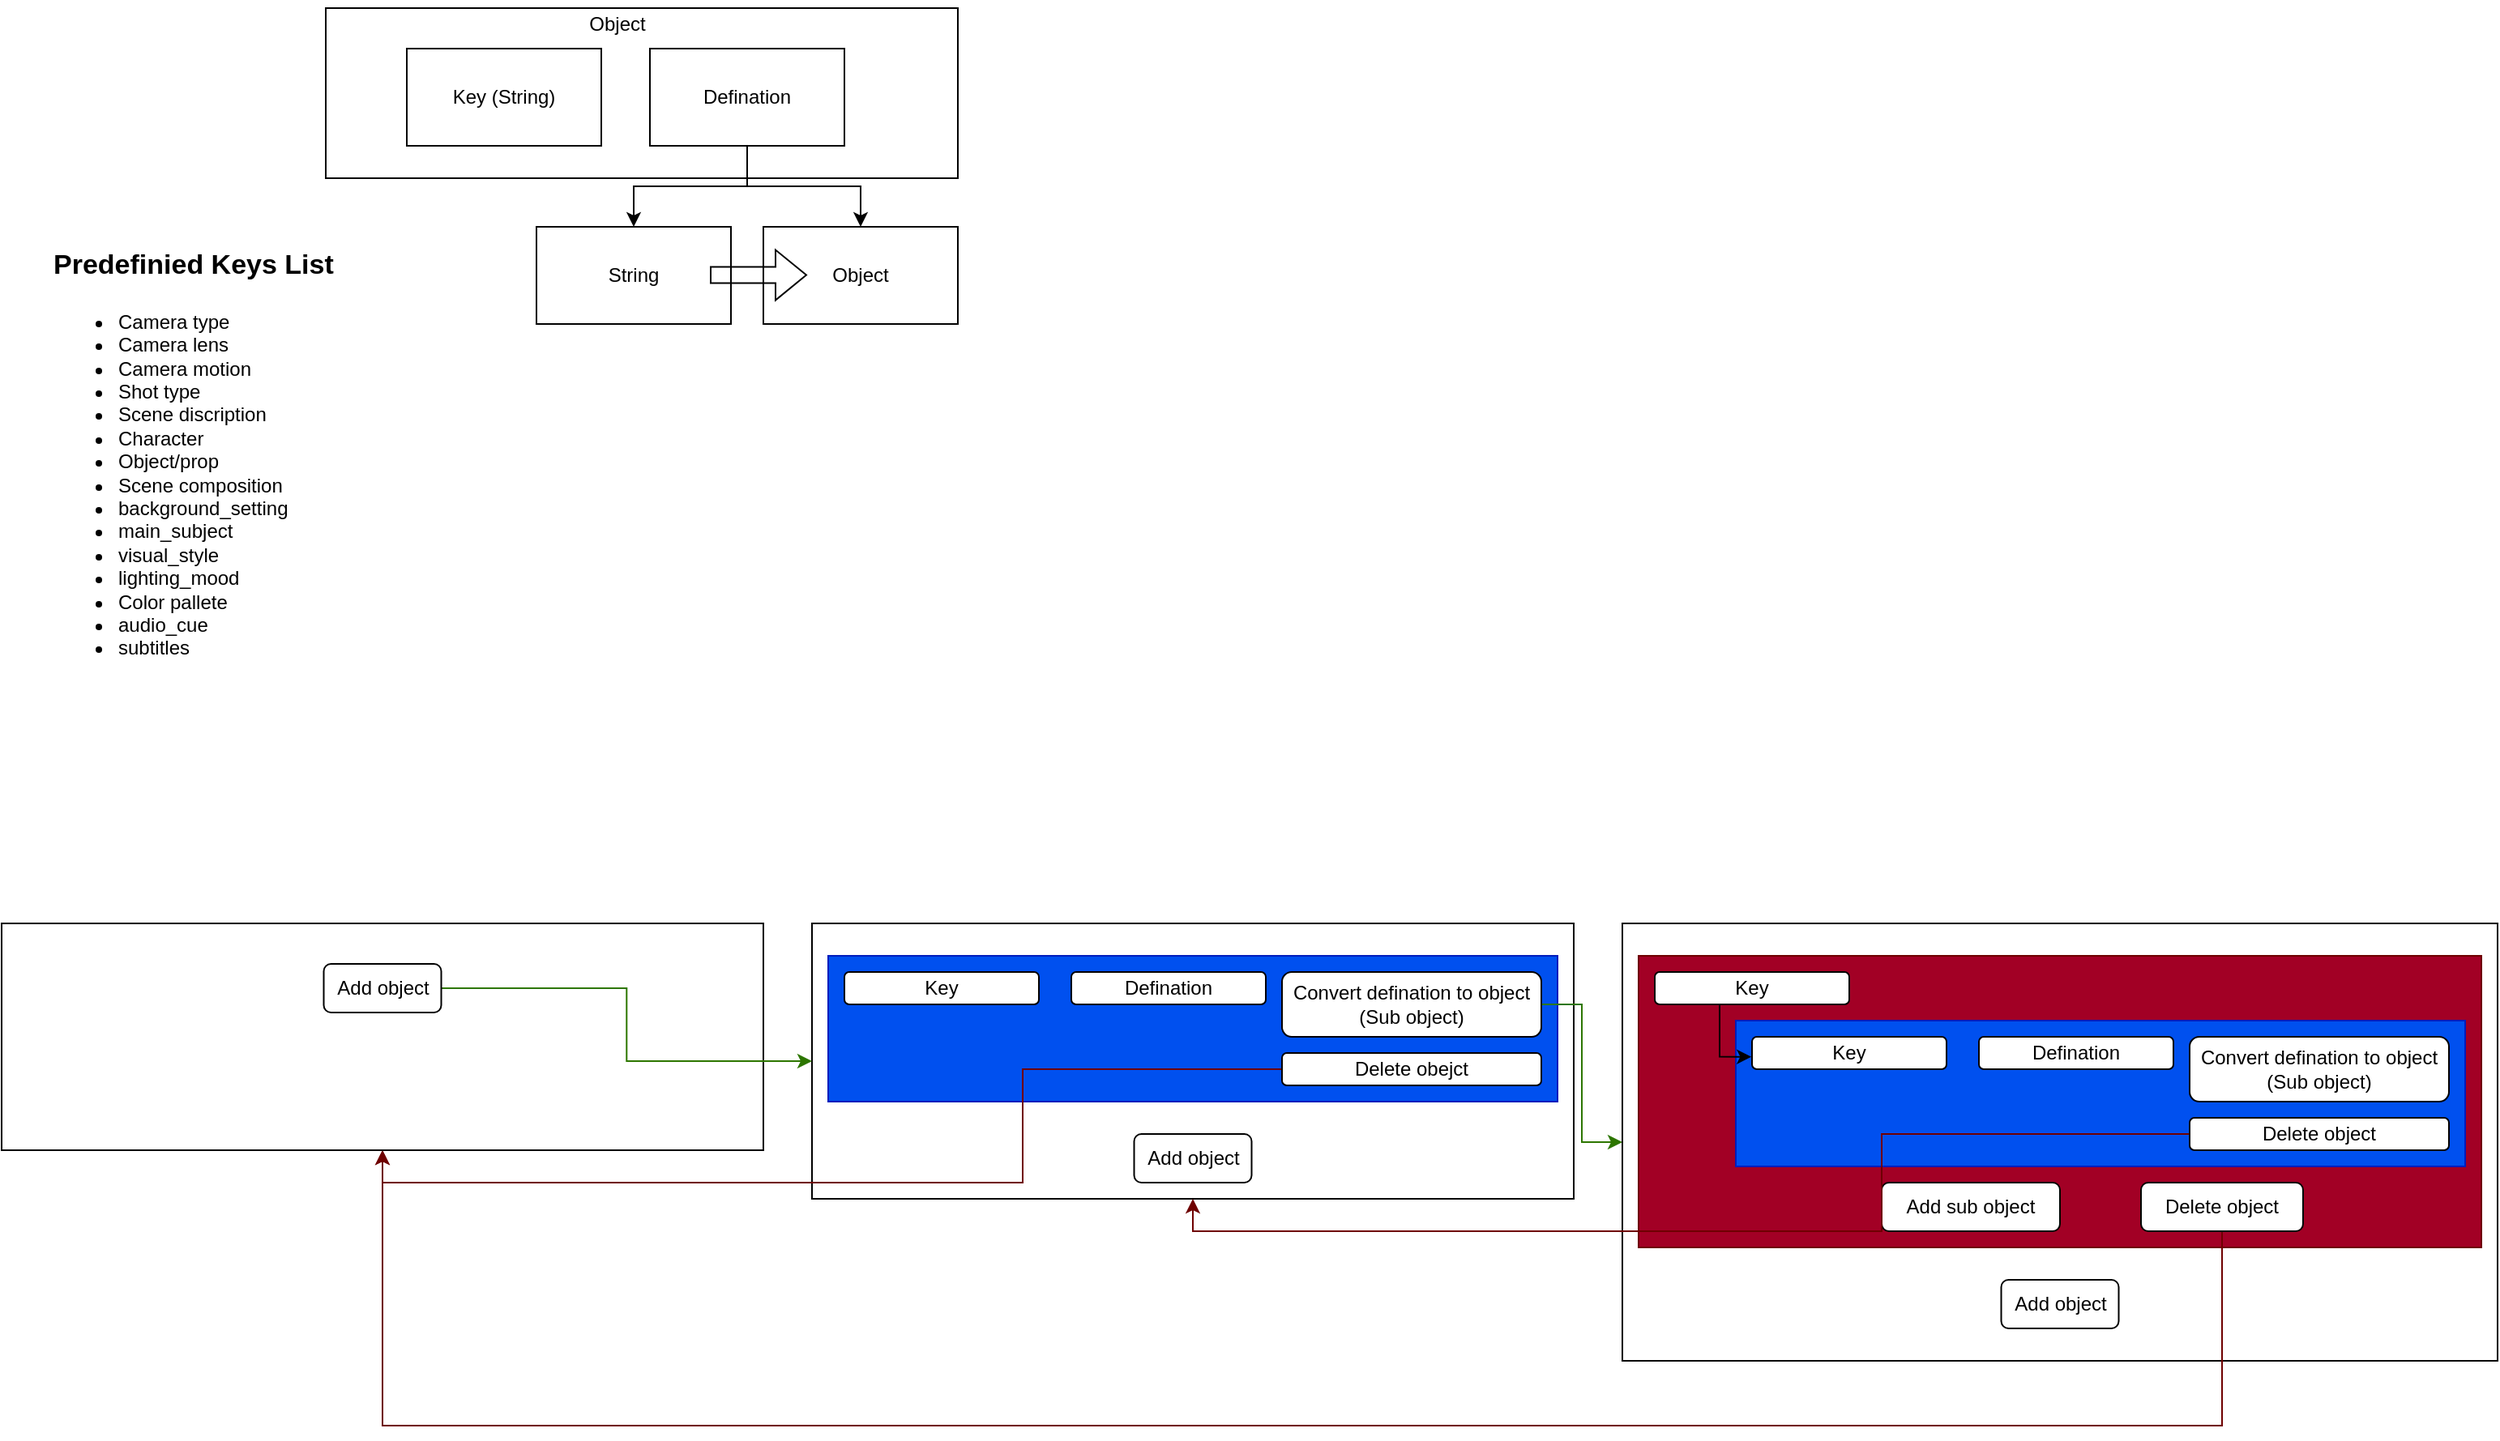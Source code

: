 <mxfile version="28.1.2">
  <diagram name="Page-1" id="_z8A0ySOr2AwadNRh9Cy">
    <mxGraphModel dx="1612" dy="992" grid="1" gridSize="10" guides="1" tooltips="1" connect="1" arrows="1" fold="1" page="1" pageScale="1" pageWidth="850" pageHeight="1100" math="0" shadow="0">
      <root>
        <mxCell id="0" />
        <mxCell id="1" parent="0" />
        <mxCell id="kpRXOnEVf18vjzhTVsNZ-5" value="" style="rounded=0;whiteSpace=wrap;html=1;fontSize=11;" vertex="1" parent="1">
          <mxGeometry x="260" y="45" width="390" height="105" as="geometry" />
        </mxCell>
        <mxCell id="kpRXOnEVf18vjzhTVsNZ-1" value="" style="rounded=0;whiteSpace=wrap;html=1;" vertex="1" parent="1">
          <mxGeometry x="310" y="70" width="120" height="60" as="geometry" />
        </mxCell>
        <mxCell id="kpRXOnEVf18vjzhTVsNZ-2" value="Key (String)" style="rounded=0;whiteSpace=wrap;html=1;" vertex="1" parent="1">
          <mxGeometry x="310" y="70" width="120" height="60" as="geometry" />
        </mxCell>
        <mxCell id="kpRXOnEVf18vjzhTVsNZ-7" style="edgeStyle=orthogonalEdgeStyle;rounded=0;orthogonalLoop=1;jettySize=auto;html=1;" edge="1" parent="1" source="kpRXOnEVf18vjzhTVsNZ-3" target="kpRXOnEVf18vjzhTVsNZ-4">
          <mxGeometry relative="1" as="geometry" />
        </mxCell>
        <mxCell id="kpRXOnEVf18vjzhTVsNZ-9" style="edgeStyle=orthogonalEdgeStyle;rounded=0;orthogonalLoop=1;jettySize=auto;html=1;" edge="1" parent="1" source="kpRXOnEVf18vjzhTVsNZ-3" target="kpRXOnEVf18vjzhTVsNZ-8">
          <mxGeometry relative="1" as="geometry" />
        </mxCell>
        <mxCell id="kpRXOnEVf18vjzhTVsNZ-3" value="Defination" style="rounded=0;whiteSpace=wrap;html=1;" vertex="1" parent="1">
          <mxGeometry x="460" y="70" width="120" height="60" as="geometry" />
        </mxCell>
        <mxCell id="kpRXOnEVf18vjzhTVsNZ-4" value="Object" style="rounded=0;whiteSpace=wrap;html=1;" vertex="1" parent="1">
          <mxGeometry x="530" y="180" width="120" height="60" as="geometry" />
        </mxCell>
        <mxCell id="kpRXOnEVf18vjzhTVsNZ-6" value="Object" style="text;html=1;align=center;verticalAlign=middle;whiteSpace=wrap;rounded=0;" vertex="1" parent="1">
          <mxGeometry x="410" y="40" width="60" height="30" as="geometry" />
        </mxCell>
        <mxCell id="kpRXOnEVf18vjzhTVsNZ-8" value="String" style="rounded=0;whiteSpace=wrap;html=1;" vertex="1" parent="1">
          <mxGeometry x="390" y="180" width="120" height="60" as="geometry" />
        </mxCell>
        <mxCell id="kpRXOnEVf18vjzhTVsNZ-10" value="" style="shape=flexArrow;endArrow=classic;html=1;rounded=0;" edge="1" parent="1">
          <mxGeometry width="50" height="50" relative="1" as="geometry">
            <mxPoint x="497" y="209.76" as="sourcePoint" />
            <mxPoint x="557" y="209.76" as="targetPoint" />
          </mxGeometry>
        </mxCell>
        <mxCell id="kpRXOnEVf18vjzhTVsNZ-12" value="&lt;h1 style=&quot;margin-top: 0px;&quot;&gt;&lt;font style=&quot;font-size: 17px;&quot;&gt;Predefinied Keys List&lt;/font&gt;&lt;/h1&gt;&lt;p&gt;&lt;/p&gt;&lt;ul&gt;&lt;li&gt;Camera type&lt;/li&gt;&lt;li&gt;Camera lens&lt;/li&gt;&lt;li&gt;Camera motion&lt;/li&gt;&lt;li&gt;Shot type&lt;/li&gt;&lt;li&gt;Scene discription&lt;/li&gt;&lt;li&gt;Character&lt;/li&gt;&lt;li&gt;Object/prop&lt;/li&gt;&lt;li&gt;Scene composition&lt;/li&gt;&lt;li&gt;background_setting&lt;/li&gt;&lt;li&gt;main_subject&lt;/li&gt;&lt;li&gt;visual_style&lt;/li&gt;&lt;li&gt;lighting_mood&lt;/li&gt;&lt;li&gt;Color pallete&lt;/li&gt;&lt;li&gt;audio_cue&lt;/li&gt;&lt;li&gt;subtitles&lt;/li&gt;&lt;/ul&gt;&lt;p&gt;&lt;/p&gt;" style="text;html=1;whiteSpace=wrap;overflow=hidden;rounded=0;" vertex="1" parent="1">
          <mxGeometry x="90" y="180" width="230" height="280" as="geometry" />
        </mxCell>
        <mxCell id="kpRXOnEVf18vjzhTVsNZ-13" value="" style="rounded=0;whiteSpace=wrap;html=1;" vertex="1" parent="1">
          <mxGeometry x="560" y="610" width="470" height="170" as="geometry" />
        </mxCell>
        <mxCell id="kpRXOnEVf18vjzhTVsNZ-27" value="" style="rounded=0;whiteSpace=wrap;html=1;fillColor=#0050ef;fontColor=#ffffff;strokeColor=#001DBC;" vertex="1" parent="1">
          <mxGeometry x="570" y="630" width="450" height="90" as="geometry" />
        </mxCell>
        <mxCell id="kpRXOnEVf18vjzhTVsNZ-15" value="Key" style="rounded=1;whiteSpace=wrap;html=1;" vertex="1" parent="1">
          <mxGeometry x="580" y="640" width="120" height="20" as="geometry" />
        </mxCell>
        <mxCell id="kpRXOnEVf18vjzhTVsNZ-16" value="Defination" style="rounded=1;whiteSpace=wrap;html=1;" vertex="1" parent="1">
          <mxGeometry x="720" y="640" width="120" height="20" as="geometry" />
        </mxCell>
        <mxCell id="kpRXOnEVf18vjzhTVsNZ-17" value="Add object" style="rounded=1;whiteSpace=wrap;html=1;" vertex="1" parent="1">
          <mxGeometry x="758.75" y="740" width="72.5" height="30" as="geometry" />
        </mxCell>
        <mxCell id="kpRXOnEVf18vjzhTVsNZ-32" style="edgeStyle=orthogonalEdgeStyle;rounded=0;orthogonalLoop=1;jettySize=auto;html=1;fillColor=#60a917;strokeColor=#2D7600;" edge="1" parent="1" source="kpRXOnEVf18vjzhTVsNZ-18" target="kpRXOnEVf18vjzhTVsNZ-19">
          <mxGeometry relative="1" as="geometry" />
        </mxCell>
        <mxCell id="kpRXOnEVf18vjzhTVsNZ-18" value="Convert defination to object (Sub object)" style="rounded=1;whiteSpace=wrap;html=1;" vertex="1" parent="1">
          <mxGeometry x="850" y="640" width="160" height="40" as="geometry" />
        </mxCell>
        <mxCell id="kpRXOnEVf18vjzhTVsNZ-19" value="" style="rounded=0;whiteSpace=wrap;html=1;" vertex="1" parent="1">
          <mxGeometry x="1060" y="610" width="540" height="270" as="geometry" />
        </mxCell>
        <mxCell id="kpRXOnEVf18vjzhTVsNZ-41" value="" style="rounded=0;whiteSpace=wrap;html=1;fillColor=#a20025;fontColor=#ffffff;strokeColor=#6F0000;" vertex="1" parent="1">
          <mxGeometry x="1070" y="630" width="520" height="180" as="geometry" />
        </mxCell>
        <mxCell id="kpRXOnEVf18vjzhTVsNZ-20" value="Key" style="rounded=1;whiteSpace=wrap;html=1;" vertex="1" parent="1">
          <mxGeometry x="1080" y="640" width="120" height="20" as="geometry" />
        </mxCell>
        <mxCell id="kpRXOnEVf18vjzhTVsNZ-22" value="Add sub object" style="rounded=1;whiteSpace=wrap;html=1;" vertex="1" parent="1">
          <mxGeometry x="1220" y="770" width="110" height="30" as="geometry" />
        </mxCell>
        <mxCell id="kpRXOnEVf18vjzhTVsNZ-31" value="" style="rounded=0;whiteSpace=wrap;html=1;fillColor=#0050ef;fontColor=#ffffff;strokeColor=#001DBC;" vertex="1" parent="1">
          <mxGeometry x="1130" y="670" width="450" height="90" as="geometry" />
        </mxCell>
        <mxCell id="kpRXOnEVf18vjzhTVsNZ-24" value="Key" style="rounded=1;whiteSpace=wrap;html=1;" vertex="1" parent="1">
          <mxGeometry x="1140" y="680" width="120" height="20" as="geometry" />
        </mxCell>
        <mxCell id="kpRXOnEVf18vjzhTVsNZ-25" value="Defination" style="rounded=1;whiteSpace=wrap;html=1;" vertex="1" parent="1">
          <mxGeometry x="1280" y="680" width="120" height="20" as="geometry" />
        </mxCell>
        <mxCell id="kpRXOnEVf18vjzhTVsNZ-26" style="edgeStyle=orthogonalEdgeStyle;rounded=0;orthogonalLoop=1;jettySize=auto;html=1;entryX=-0.003;entryY=0.617;entryDx=0;entryDy=0;entryPerimeter=0;" edge="1" parent="1" source="kpRXOnEVf18vjzhTVsNZ-20" target="kpRXOnEVf18vjzhTVsNZ-24">
          <mxGeometry relative="1" as="geometry">
            <Array as="points">
              <mxPoint x="1120" y="692" />
            </Array>
          </mxGeometry>
        </mxCell>
        <mxCell id="kpRXOnEVf18vjzhTVsNZ-48" style="edgeStyle=orthogonalEdgeStyle;rounded=0;orthogonalLoop=1;jettySize=auto;html=1;entryX=0.5;entryY=1;entryDx=0;entryDy=0;fillColor=#a20025;strokeColor=#6F0000;" edge="1" parent="1" source="kpRXOnEVf18vjzhTVsNZ-33" target="kpRXOnEVf18vjzhTVsNZ-13">
          <mxGeometry relative="1" as="geometry" />
        </mxCell>
        <mxCell id="kpRXOnEVf18vjzhTVsNZ-33" value="Delete object" style="rounded=1;whiteSpace=wrap;html=1;" vertex="1" parent="1">
          <mxGeometry x="1410" y="730" width="160" height="20" as="geometry" />
        </mxCell>
        <mxCell id="kpRXOnEVf18vjzhTVsNZ-40" style="edgeStyle=orthogonalEdgeStyle;rounded=0;orthogonalLoop=1;jettySize=auto;html=1;entryX=0.5;entryY=1;entryDx=0;entryDy=0;fillColor=#a20025;strokeColor=#6F0000;" edge="1" parent="1" source="kpRXOnEVf18vjzhTVsNZ-34" target="kpRXOnEVf18vjzhTVsNZ-36">
          <mxGeometry relative="1" as="geometry" />
        </mxCell>
        <mxCell id="kpRXOnEVf18vjzhTVsNZ-34" value="Delete obejct" style="rounded=1;whiteSpace=wrap;html=1;" vertex="1" parent="1">
          <mxGeometry x="850" y="690" width="160" height="20" as="geometry" />
        </mxCell>
        <mxCell id="kpRXOnEVf18vjzhTVsNZ-36" value="" style="rounded=0;whiteSpace=wrap;html=1;" vertex="1" parent="1">
          <mxGeometry x="60" y="610" width="470" height="140" as="geometry" />
        </mxCell>
        <mxCell id="kpRXOnEVf18vjzhTVsNZ-39" style="edgeStyle=orthogonalEdgeStyle;rounded=0;orthogonalLoop=1;jettySize=auto;html=1;entryX=0;entryY=0.5;entryDx=0;entryDy=0;fillColor=#60a917;strokeColor=#2D7600;" edge="1" parent="1" source="kpRXOnEVf18vjzhTVsNZ-38" target="kpRXOnEVf18vjzhTVsNZ-13">
          <mxGeometry relative="1" as="geometry" />
        </mxCell>
        <mxCell id="kpRXOnEVf18vjzhTVsNZ-38" value="Add object" style="rounded=1;whiteSpace=wrap;html=1;" vertex="1" parent="1">
          <mxGeometry x="258.75" y="635" width="72.5" height="30" as="geometry" />
        </mxCell>
        <mxCell id="kpRXOnEVf18vjzhTVsNZ-43" value="Add object" style="rounded=1;whiteSpace=wrap;html=1;" vertex="1" parent="1">
          <mxGeometry x="1293.75" y="830" width="72.5" height="30" as="geometry" />
        </mxCell>
        <mxCell id="kpRXOnEVf18vjzhTVsNZ-50" style="edgeStyle=orthogonalEdgeStyle;rounded=0;orthogonalLoop=1;jettySize=auto;html=1;entryX=0.5;entryY=1;entryDx=0;entryDy=0;fillColor=#a20025;strokeColor=#6F0000;" edge="1" parent="1" source="kpRXOnEVf18vjzhTVsNZ-44" target="kpRXOnEVf18vjzhTVsNZ-36">
          <mxGeometry relative="1" as="geometry">
            <Array as="points">
              <mxPoint x="1430" y="920" />
              <mxPoint x="295" y="920" />
            </Array>
          </mxGeometry>
        </mxCell>
        <mxCell id="kpRXOnEVf18vjzhTVsNZ-44" value="Delete object" style="rounded=1;whiteSpace=wrap;html=1;" vertex="1" parent="1">
          <mxGeometry x="1380" y="770" width="100" height="30" as="geometry" />
        </mxCell>
        <mxCell id="kpRXOnEVf18vjzhTVsNZ-46" value="Convert defination to object (Sub object)" style="rounded=1;whiteSpace=wrap;html=1;" vertex="1" parent="1">
          <mxGeometry x="1410" y="680" width="160" height="40" as="geometry" />
        </mxCell>
      </root>
    </mxGraphModel>
  </diagram>
</mxfile>
